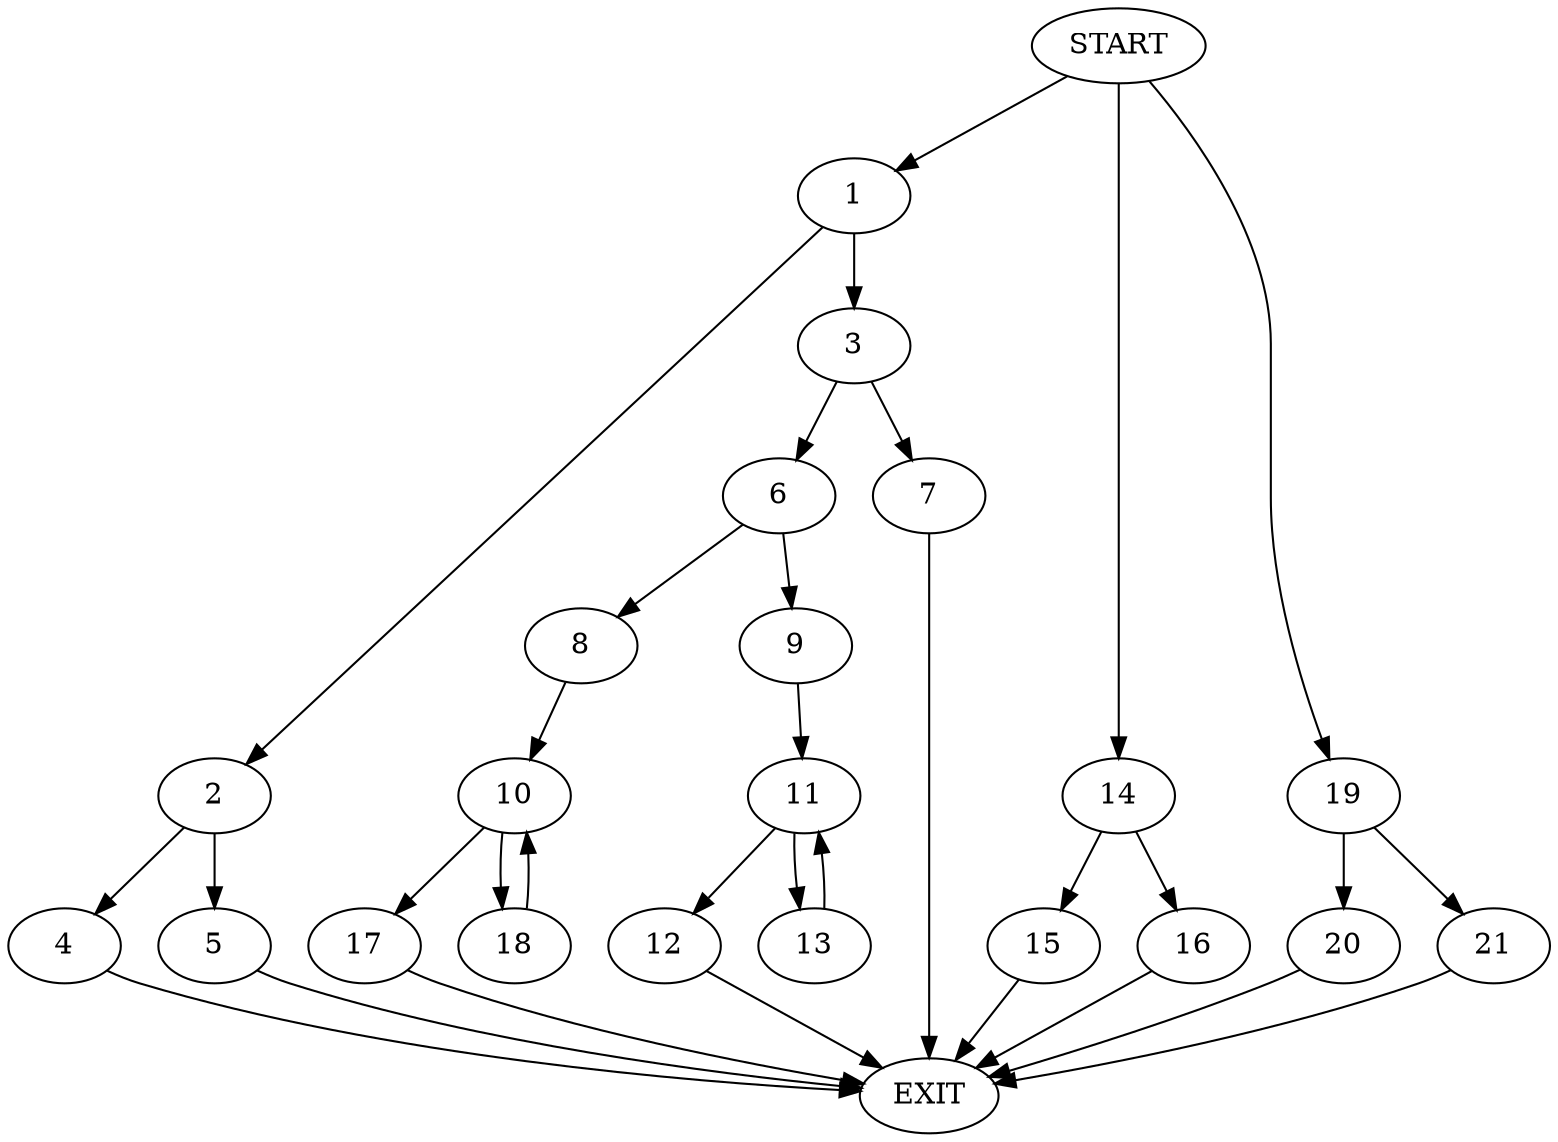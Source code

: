 digraph {
0 [label="START"]
22 [label="EXIT"]
0 -> 1
1 -> 2
1 -> 3
2 -> 4
2 -> 5
3 -> 6
3 -> 7
4 -> 22
5 -> 22
7 -> 22
6 -> 8
6 -> 9
8 -> 10
9 -> 11
11 -> 12
11 -> 13
12 -> 22
13 -> 11
0 -> 14
14 -> 15
14 -> 16
16 -> 22
15 -> 22
10 -> 17
10 -> 18
17 -> 22
18 -> 10
0 -> 19
19 -> 20
19 -> 21
21 -> 22
20 -> 22
}

